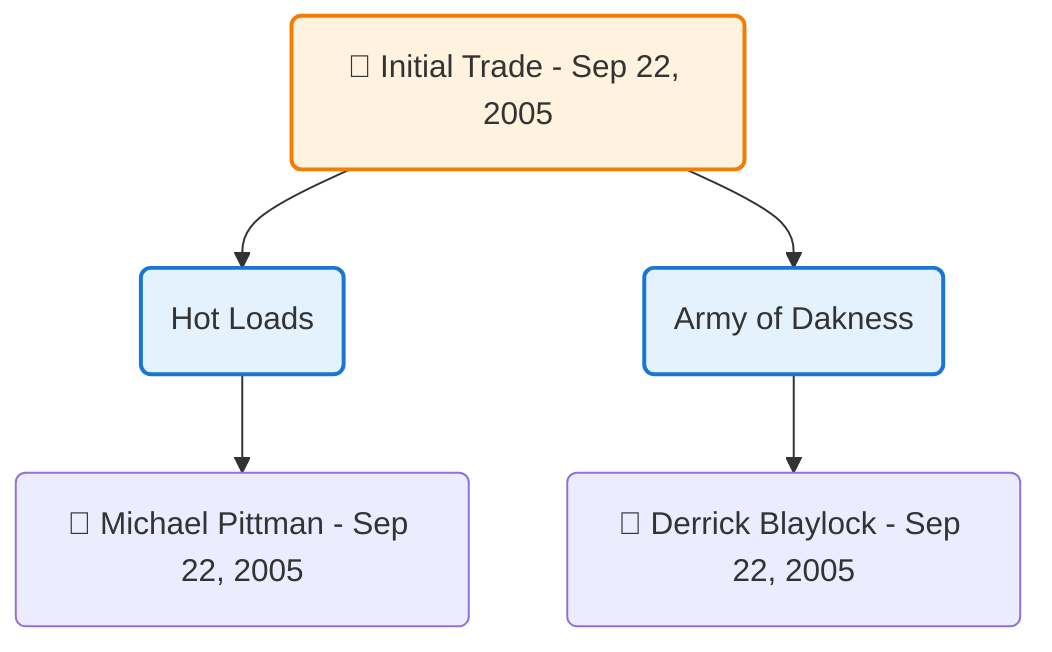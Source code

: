 flowchart TD

    TRADE_MAIN("🔄 Initial Trade - Sep 22, 2005")
    TEAM_1("Hot Loads")
    TEAM_2("Army of Dakness")
    NODE_8a46755d-053f-4890-b968-6a7125ce5dde("🔄 Michael Pittman - Sep 22, 2005")
    NODE_189815df-9b34-424f-aafa-dbca4a5d6b79("🔄 Derrick Blaylock - Sep 22, 2005")

    TRADE_MAIN --> TEAM_1
    TRADE_MAIN --> TEAM_2
    TEAM_1 --> NODE_8a46755d-053f-4890-b968-6a7125ce5dde
    TEAM_2 --> NODE_189815df-9b34-424f-aafa-dbca4a5d6b79

    %% Node styling
    classDef teamNode fill:#e3f2fd,stroke:#1976d2,stroke-width:2px
    classDef tradeNode fill:#fff3e0,stroke:#f57c00,stroke-width:2px
    classDef playerNode fill:#f3e5f5,stroke:#7b1fa2,stroke-width:1px
    classDef nonRootPlayerNode fill:#f5f5f5,stroke:#757575,stroke-width:1px
    classDef endNode fill:#ffebee,stroke:#c62828,stroke-width:2px
    classDef waiverNode fill:#e8f5e8,stroke:#388e3c,stroke-width:2px
    classDef championshipNode fill:#fff9c4,stroke:#f57f17,stroke-width:3px

    class TEAM_1,TEAM_2 teamNode
    class TRADE_MAIN tradeNode